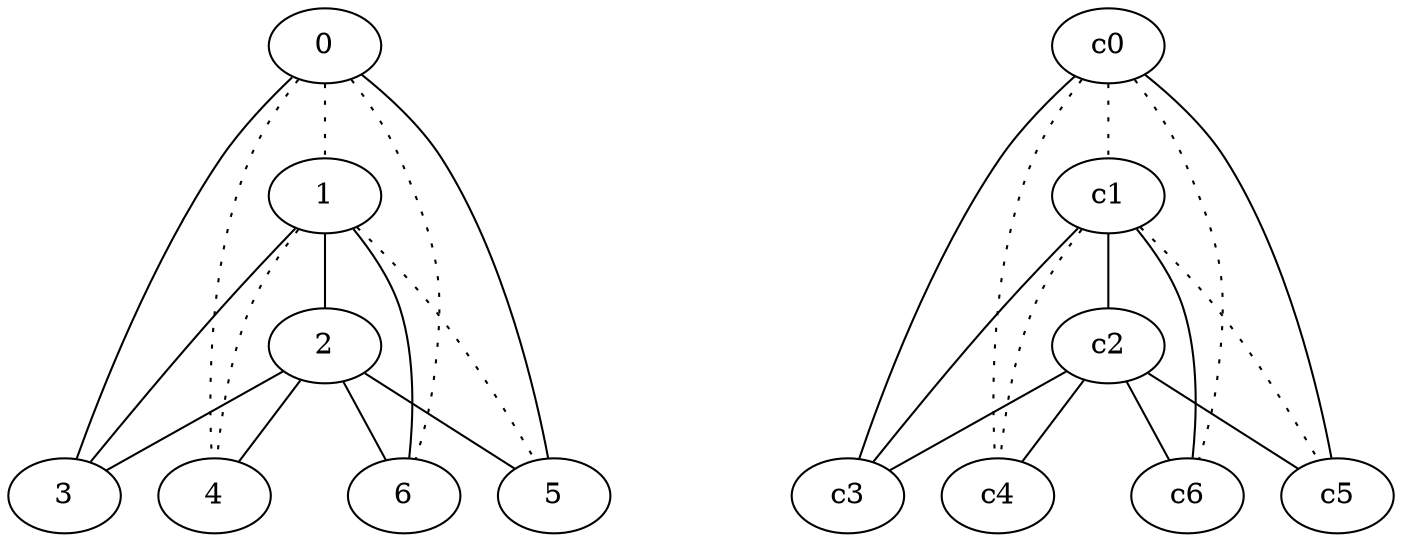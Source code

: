 graph {
a0[label=0];
a1[label=1];
a2[label=2];
a3[label=3];
a4[label=4];
a5[label=5];
a6[label=6];
a0 -- a1 [style=dotted];
a0 -- a3;
a0 -- a4 [style=dotted];
a0 -- a5;
a0 -- a6 [style=dotted];
a1 -- a2;
a1 -- a3;
a1 -- a4 [style=dotted];
a1 -- a5 [style=dotted];
a1 -- a6;
a2 -- a3;
a2 -- a4;
a2 -- a5;
a2 -- a6;
c0 -- c1 [style=dotted];
c0 -- c3;
c0 -- c4 [style=dotted];
c0 -- c5;
c0 -- c6 [style=dotted];
c1 -- c2;
c1 -- c3;
c1 -- c4 [style=dotted];
c1 -- c5 [style=dotted];
c1 -- c6;
c2 -- c3;
c2 -- c4;
c2 -- c5;
c2 -- c6;
}
